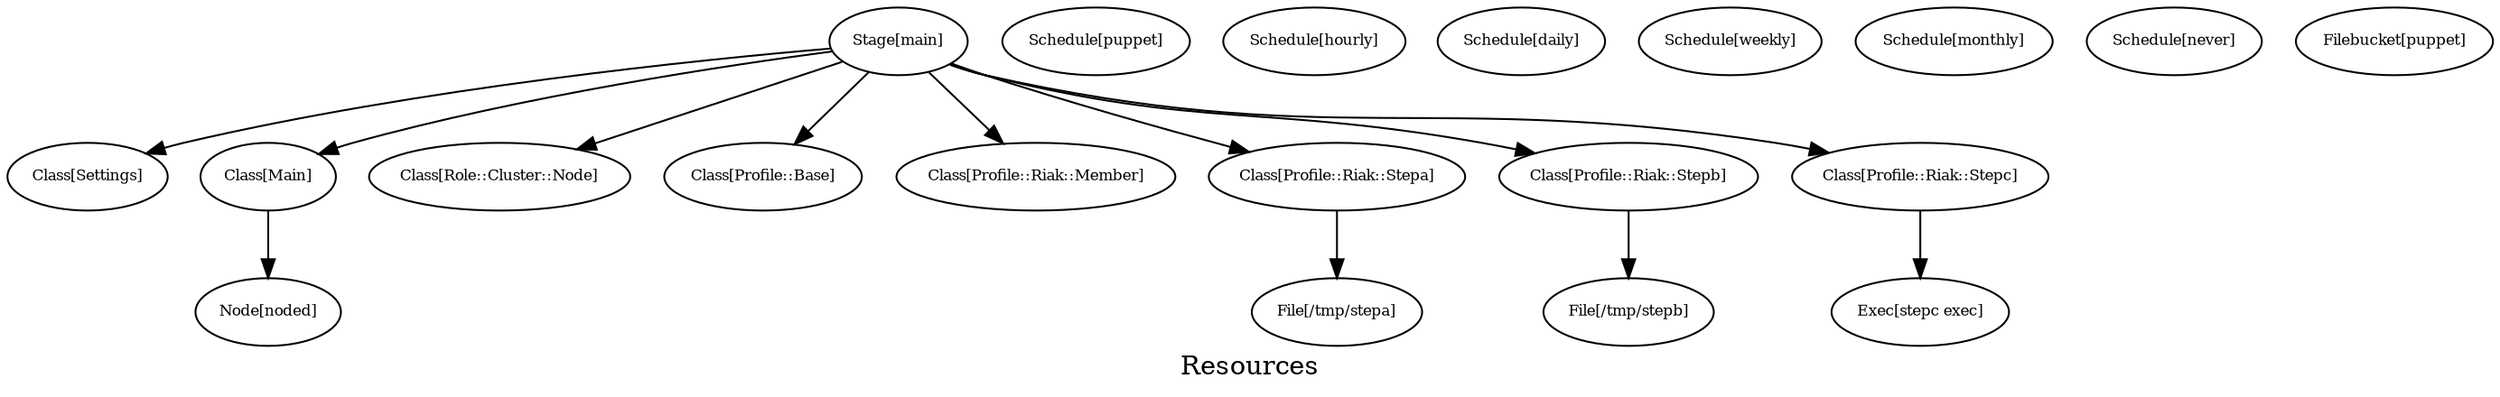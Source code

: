 digraph Resources {
    label = "Resources"
    "Stage[main]" [
        fontsize = 8,
        label = "Stage[main]"
    ]

    "Class[Settings]" [
        fontsize = 8,
        label = "Class[Settings]"
    ]

    "Class[Main]" [
        fontsize = 8,
        label = "Class[Main]"
    ]

    "Node[noded]" [
        fontsize = 8,
        label = "Node[noded]"
    ]

    "Class[Role::Cluster::Node]" [
        fontsize = 8,
        label = "Class[Role::Cluster::Node]"
    ]

    "Class[Profile::Base]" [
        fontsize = 8,
        label = "Class[Profile::Base]"
    ]

    "Class[Profile::Riak::Member]" [
        fontsize = 8,
        label = "Class[Profile::Riak::Member]"
    ]

    "Class[Profile::Riak::Stepa]" [
        fontsize = 8,
        label = "Class[Profile::Riak::Stepa]"
    ]

    "File[/tmp/stepa]" [
        fontsize = 8,
        label = "File[/tmp/stepa]"
    ]

    "Class[Profile::Riak::Stepb]" [
        fontsize = 8,
        label = "Class[Profile::Riak::Stepb]"
    ]

    "File[/tmp/stepb]" [
        fontsize = 8,
        label = "File[/tmp/stepb]"
    ]

    "Class[Profile::Riak::Stepc]" [
        fontsize = 8,
        label = "Class[Profile::Riak::Stepc]"
    ]

    "Exec[stepc exec]" [
        fontsize = 8,
        label = "Exec[stepc exec]"
    ]

    "Schedule[puppet]" [
        fontsize = 8,
        label = "Schedule[puppet]"
    ]

    "Schedule[hourly]" [
        fontsize = 8,
        label = "Schedule[hourly]"
    ]

    "Schedule[daily]" [
        fontsize = 8,
        label = "Schedule[daily]"
    ]

    "Schedule[weekly]" [
        fontsize = 8,
        label = "Schedule[weekly]"
    ]

    "Schedule[monthly]" [
        fontsize = 8,
        label = "Schedule[monthly]"
    ]

    "Schedule[never]" [
        fontsize = 8,
        label = "Schedule[never]"
    ]

    "Filebucket[puppet]" [
        fontsize = 8,
        label = "Filebucket[puppet]"
    ]

    "Stage[main]" -> "Class[Settings]" [
        fontsize = 8
    ]

    "Stage[main]" -> "Class[Main]" [
        fontsize = 8
    ]

    "Class[Main]" -> "Node[noded]" [
        fontsize = 8
    ]

    "Stage[main]" -> "Class[Role::Cluster::Node]" [
        fontsize = 8
    ]

    "Stage[main]" -> "Class[Profile::Base]" [
        fontsize = 8
    ]

    "Stage[main]" -> "Class[Profile::Riak::Member]" [
        fontsize = 8
    ]

    "Stage[main]" -> "Class[Profile::Riak::Stepa]" [
        fontsize = 8
    ]

    "Class[Profile::Riak::Stepa]" -> "File[/tmp/stepa]" [
        fontsize = 8
    ]

    "Stage[main]" -> "Class[Profile::Riak::Stepb]" [
        fontsize = 8
    ]

    "Class[Profile::Riak::Stepb]" -> "File[/tmp/stepb]" [
        fontsize = 8
    ]

    "Stage[main]" -> "Class[Profile::Riak::Stepc]" [
        fontsize = 8
    ]

    "Class[Profile::Riak::Stepc]" -> "Exec[stepc exec]" [
        fontsize = 8
    ]

}
